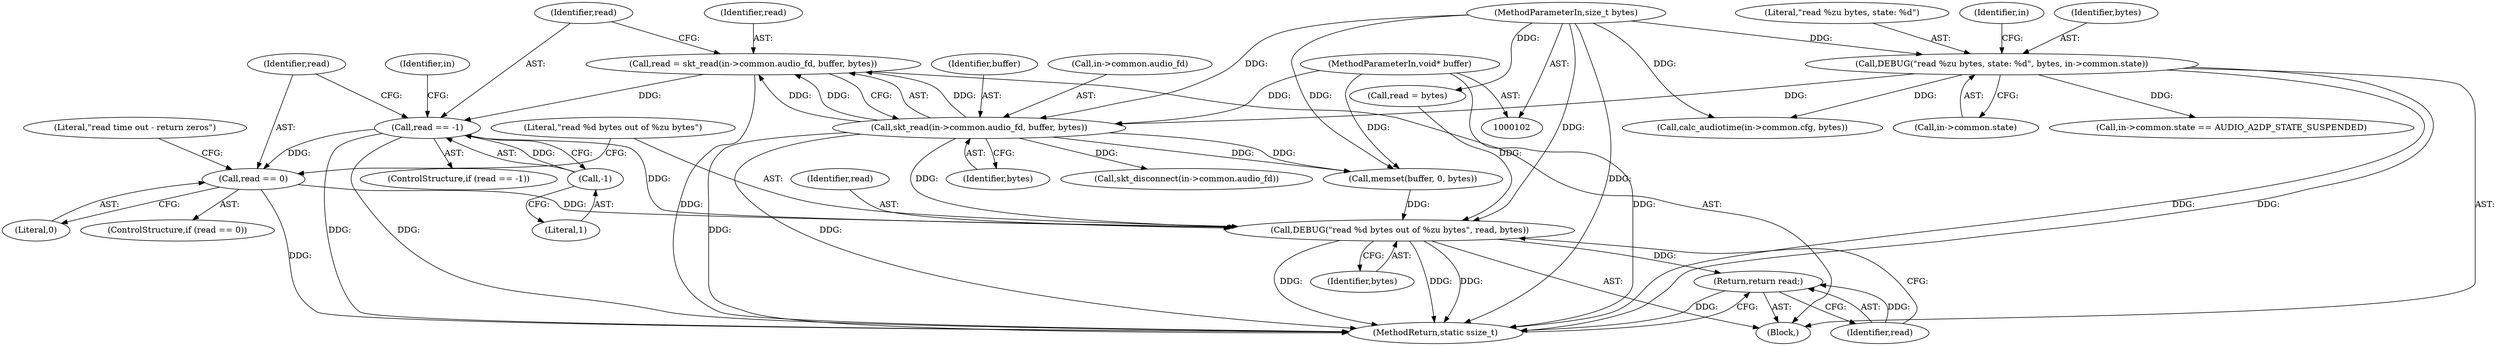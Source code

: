 digraph "0_Android_472271b153c5dc53c28beac55480a8d8434b2d5c_3@API" {
"1000254" [label="(Call,read == 0)"];
"1000227" [label="(Call,read == -1)"];
"1000216" [label="(Call,read = skt_read(in->common.audio_fd, buffer, bytes))"];
"1000218" [label="(Call,skt_read(in->common.audio_fd, buffer, bytes))"];
"1000104" [label="(MethodParameterIn,void* buffer)"];
"1000114" [label="(Call,DEBUG(\"read %zu bytes, state: %d\", bytes, in->common.state))"];
"1000105" [label="(MethodParameterIn,size_t bytes)"];
"1000229" [label="(Call,-1)"];
"1000267" [label="(Call,DEBUG(\"read %d bytes out of %zu bytes\", read, bytes))"];
"1000271" [label="(Return,return read;)"];
"1000227" [label="(Call,read == -1)"];
"1000255" [label="(Identifier,read)"];
"1000224" [label="(Identifier,buffer)"];
"1000116" [label="(Identifier,bytes)"];
"1000267" [label="(Call,DEBUG(\"read %d bytes out of %zu bytes\", read, bytes))"];
"1000226" [label="(ControlStructure,if (read == -1))"];
"1000254" [label="(Call,read == 0)"];
"1000114" [label="(Call,DEBUG(\"read %zu bytes, state: %d\", bytes, in->common.state))"];
"1000218" [label="(Call,skt_read(in->common.audio_fd, buffer, bytes))"];
"1000123" [label="(Call,in->common.state == AUDIO_A2DP_STATE_SUSPENDED)"];
"1000264" [label="(Call,read = bytes)"];
"1000253" [label="(ControlStructure,if (read == 0))"];
"1000115" [label="(Literal,\"read %zu bytes, state: %d\")"];
"1000230" [label="(Literal,1)"];
"1000105" [label="(MethodParameterIn,size_t bytes)"];
"1000256" [label="(Literal,0)"];
"1000219" [label="(Call,in->common.audio_fd)"];
"1000269" [label="(Identifier,read)"];
"1000272" [label="(Identifier,read)"];
"1000217" [label="(Identifier,read)"];
"1000126" [label="(Identifier,in)"];
"1000229" [label="(Call,-1)"];
"1000259" [label="(Literal,\"read time out - return zeros\")"];
"1000117" [label="(Call,in->common.state)"];
"1000273" [label="(MethodReturn,static ssize_t)"];
"1000106" [label="(Block,)"];
"1000235" [label="(Identifier,in)"];
"1000260" [label="(Call,memset(buffer, 0, bytes))"];
"1000228" [label="(Identifier,read)"];
"1000271" [label="(Return,return read;)"];
"1000232" [label="(Call,skt_disconnect(in->common.audio_fd))"];
"1000268" [label="(Literal,\"read %d bytes out of %zu bytes\")"];
"1000225" [label="(Identifier,bytes)"];
"1000216" [label="(Call,read = skt_read(in->common.audio_fd, buffer, bytes))"];
"1000172" [label="(Call,calc_audiotime(in->common.cfg, bytes))"];
"1000270" [label="(Identifier,bytes)"];
"1000104" [label="(MethodParameterIn,void* buffer)"];
"1000254" -> "1000253"  [label="AST: "];
"1000254" -> "1000256"  [label="CFG: "];
"1000255" -> "1000254"  [label="AST: "];
"1000256" -> "1000254"  [label="AST: "];
"1000259" -> "1000254"  [label="CFG: "];
"1000268" -> "1000254"  [label="CFG: "];
"1000254" -> "1000273"  [label="DDG: "];
"1000227" -> "1000254"  [label="DDG: "];
"1000254" -> "1000267"  [label="DDG: "];
"1000227" -> "1000226"  [label="AST: "];
"1000227" -> "1000229"  [label="CFG: "];
"1000228" -> "1000227"  [label="AST: "];
"1000229" -> "1000227"  [label="AST: "];
"1000235" -> "1000227"  [label="CFG: "];
"1000255" -> "1000227"  [label="CFG: "];
"1000227" -> "1000273"  [label="DDG: "];
"1000227" -> "1000273"  [label="DDG: "];
"1000216" -> "1000227"  [label="DDG: "];
"1000229" -> "1000227"  [label="DDG: "];
"1000227" -> "1000267"  [label="DDG: "];
"1000216" -> "1000106"  [label="AST: "];
"1000216" -> "1000218"  [label="CFG: "];
"1000217" -> "1000216"  [label="AST: "];
"1000218" -> "1000216"  [label="AST: "];
"1000228" -> "1000216"  [label="CFG: "];
"1000216" -> "1000273"  [label="DDG: "];
"1000218" -> "1000216"  [label="DDG: "];
"1000218" -> "1000216"  [label="DDG: "];
"1000218" -> "1000216"  [label="DDG: "];
"1000218" -> "1000225"  [label="CFG: "];
"1000219" -> "1000218"  [label="AST: "];
"1000224" -> "1000218"  [label="AST: "];
"1000225" -> "1000218"  [label="AST: "];
"1000218" -> "1000273"  [label="DDG: "];
"1000218" -> "1000273"  [label="DDG: "];
"1000104" -> "1000218"  [label="DDG: "];
"1000114" -> "1000218"  [label="DDG: "];
"1000105" -> "1000218"  [label="DDG: "];
"1000218" -> "1000232"  [label="DDG: "];
"1000218" -> "1000260"  [label="DDG: "];
"1000218" -> "1000260"  [label="DDG: "];
"1000218" -> "1000267"  [label="DDG: "];
"1000104" -> "1000102"  [label="AST: "];
"1000104" -> "1000273"  [label="DDG: "];
"1000104" -> "1000260"  [label="DDG: "];
"1000114" -> "1000106"  [label="AST: "];
"1000114" -> "1000117"  [label="CFG: "];
"1000115" -> "1000114"  [label="AST: "];
"1000116" -> "1000114"  [label="AST: "];
"1000117" -> "1000114"  [label="AST: "];
"1000126" -> "1000114"  [label="CFG: "];
"1000114" -> "1000273"  [label="DDG: "];
"1000114" -> "1000273"  [label="DDG: "];
"1000105" -> "1000114"  [label="DDG: "];
"1000114" -> "1000123"  [label="DDG: "];
"1000114" -> "1000172"  [label="DDG: "];
"1000105" -> "1000102"  [label="AST: "];
"1000105" -> "1000273"  [label="DDG: "];
"1000105" -> "1000172"  [label="DDG: "];
"1000105" -> "1000260"  [label="DDG: "];
"1000105" -> "1000264"  [label="DDG: "];
"1000105" -> "1000267"  [label="DDG: "];
"1000229" -> "1000230"  [label="CFG: "];
"1000230" -> "1000229"  [label="AST: "];
"1000267" -> "1000106"  [label="AST: "];
"1000267" -> "1000270"  [label="CFG: "];
"1000268" -> "1000267"  [label="AST: "];
"1000269" -> "1000267"  [label="AST: "];
"1000270" -> "1000267"  [label="AST: "];
"1000272" -> "1000267"  [label="CFG: "];
"1000267" -> "1000273"  [label="DDG: "];
"1000267" -> "1000273"  [label="DDG: "];
"1000267" -> "1000273"  [label="DDG: "];
"1000264" -> "1000267"  [label="DDG: "];
"1000260" -> "1000267"  [label="DDG: "];
"1000267" -> "1000271"  [label="DDG: "];
"1000271" -> "1000106"  [label="AST: "];
"1000271" -> "1000272"  [label="CFG: "];
"1000272" -> "1000271"  [label="AST: "];
"1000273" -> "1000271"  [label="CFG: "];
"1000271" -> "1000273"  [label="DDG: "];
"1000272" -> "1000271"  [label="DDG: "];
}
